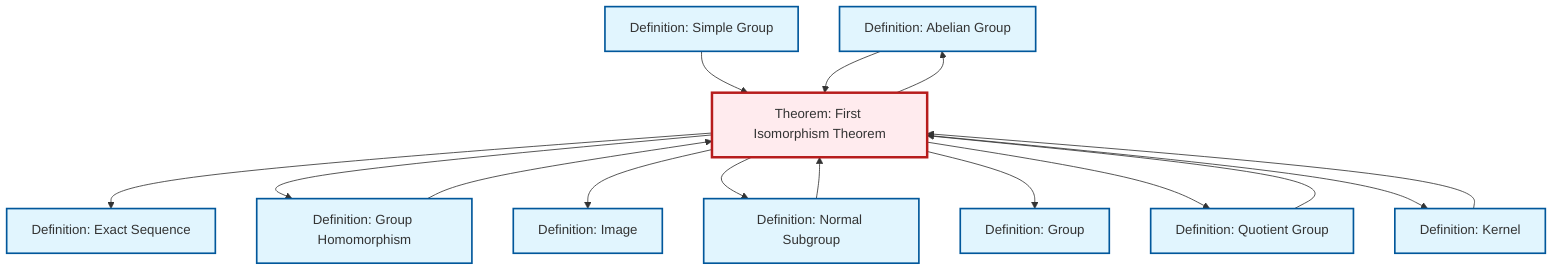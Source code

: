 graph TD
    classDef definition fill:#e1f5fe,stroke:#01579b,stroke-width:2px
    classDef theorem fill:#f3e5f5,stroke:#4a148c,stroke-width:2px
    classDef axiom fill:#fff3e0,stroke:#e65100,stroke-width:2px
    classDef example fill:#e8f5e9,stroke:#1b5e20,stroke-width:2px
    classDef current fill:#ffebee,stroke:#b71c1c,stroke-width:3px
    def-group["Definition: Group"]:::definition
    def-image["Definition: Image"]:::definition
    def-abelian-group["Definition: Abelian Group"]:::definition
    def-kernel["Definition: Kernel"]:::definition
    def-quotient-group["Definition: Quotient Group"]:::definition
    def-normal-subgroup["Definition: Normal Subgroup"]:::definition
    def-simple-group["Definition: Simple Group"]:::definition
    def-exact-sequence["Definition: Exact Sequence"]:::definition
    def-homomorphism["Definition: Group Homomorphism"]:::definition
    thm-first-isomorphism["Theorem: First Isomorphism Theorem"]:::theorem
    thm-first-isomorphism --> def-exact-sequence
    def-normal-subgroup --> thm-first-isomorphism
    thm-first-isomorphism --> def-homomorphism
    thm-first-isomorphism --> def-image
    def-simple-group --> thm-first-isomorphism
    def-quotient-group --> thm-first-isomorphism
    thm-first-isomorphism --> def-normal-subgroup
    def-homomorphism --> thm-first-isomorphism
    def-abelian-group --> thm-first-isomorphism
    thm-first-isomorphism --> def-group
    thm-first-isomorphism --> def-quotient-group
    thm-first-isomorphism --> def-abelian-group
    thm-first-isomorphism --> def-kernel
    def-kernel --> thm-first-isomorphism
    class thm-first-isomorphism current